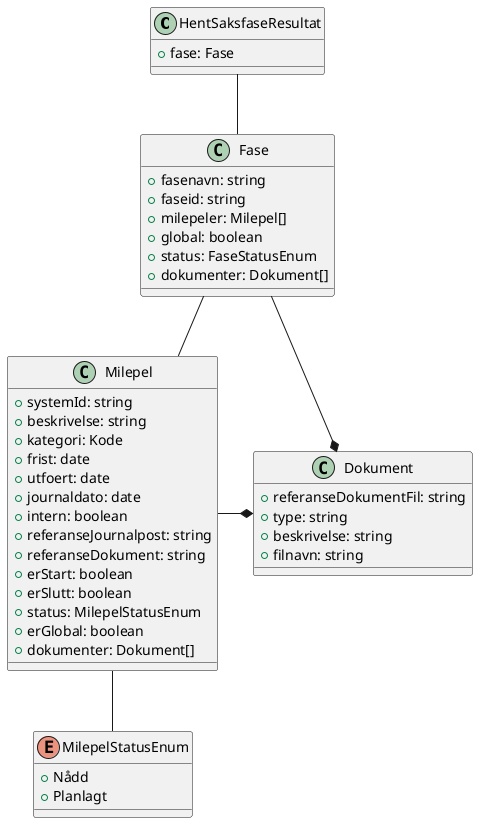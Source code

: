 @startuml

class HentSaksfaseResultat {
    +fase: Fase
}

HentSaksfaseResultat -- Fase

class Fase {
    +fasenavn: string
    +faseid: string
    +milepeler: Milepel[]
    +global: boolean
    +status: FaseStatusEnum
    +dokumenter: Dokument[]
}

Fase -* Dokument

class Dokument {
    +referanseDokumentFil: string
    +type: string
    +beskrivelse: string
    +filnavn: string
}

Fase -- Milepel

class Milepel {
    +systemId: string
    +beskrivelse: string
    +kategori: Kode
    +frist: date
    +utfoert: date
    +journaldato: date
    +intern: boolean
    +referanseJournalpost: string
    +referanseDokument: string
    +erStart: boolean
    +erSlutt: boolean
    +status: MilepelStatusEnum
    +erGlobal: boolean
    +dokumenter: Dokument[]
}

Milepel -- MilepelStatusEnum
Milepel -* Dokument

enum MilepelStatusEnum {
    +Nådd
    +Planlagt
}

@enduml